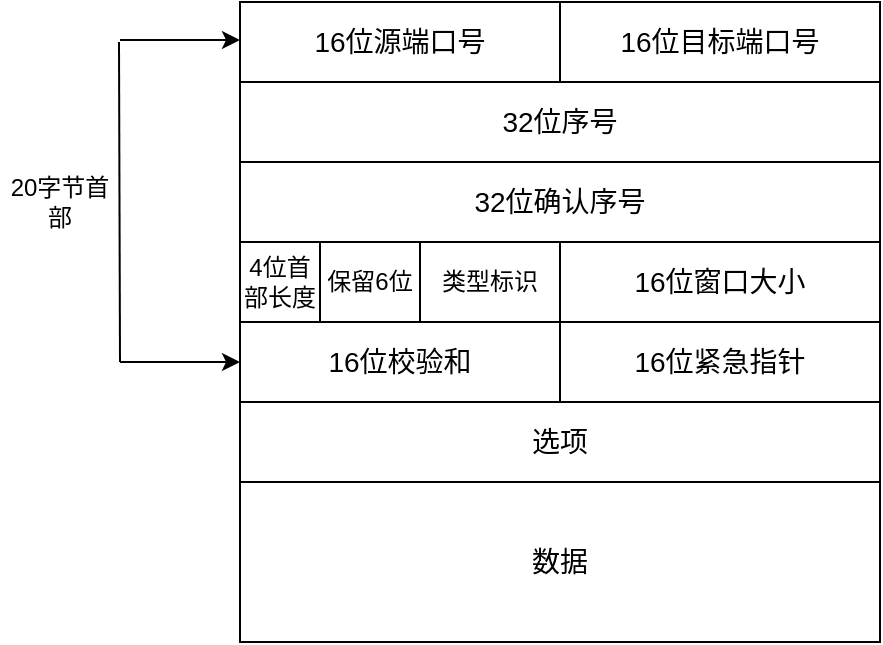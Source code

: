 <mxfile version="10.7.7" type="device"><diagram id="h3GCk3Bs6njCwdqufraQ" name="第 1 页"><mxGraphModel dx="998" dy="596" grid="1" gridSize="10" guides="1" tooltips="1" connect="1" arrows="1" fold="1" page="1" pageScale="1" pageWidth="827" pageHeight="1169" math="0" shadow="0"><root><mxCell id="0"/><mxCell id="1" parent="0"/><mxCell id="u2_HiAxPKbE-b19ZBHH1-1" value="&lt;font style=&quot;font-size: 14px&quot;&gt;16位源端口号&lt;/font&gt;" style="rounded=0;whiteSpace=wrap;html=1;" vertex="1" parent="1"><mxGeometry x="120" y="160" width="160" height="40" as="geometry"/></mxCell><mxCell id="u2_HiAxPKbE-b19ZBHH1-2" value="&lt;font style=&quot;font-size: 14px&quot;&gt;16位目标端口号&lt;/font&gt;" style="rounded=0;whiteSpace=wrap;html=1;" vertex="1" parent="1"><mxGeometry x="280" y="160" width="160" height="40" as="geometry"/></mxCell><mxCell id="u2_HiAxPKbE-b19ZBHH1-3" value="&lt;font style=&quot;font-size: 14px&quot;&gt;32位序号&lt;/font&gt;" style="rounded=0;whiteSpace=wrap;html=1;" vertex="1" parent="1"><mxGeometry x="120" y="200" width="320" height="40" as="geometry"/></mxCell><mxCell id="u2_HiAxPKbE-b19ZBHH1-4" value="&lt;font style=&quot;font-size: 14px&quot;&gt;32位确认序号&lt;/font&gt;" style="rounded=0;whiteSpace=wrap;html=1;" vertex="1" parent="1"><mxGeometry x="120" y="240" width="320" height="40" as="geometry"/></mxCell><mxCell id="u2_HiAxPKbE-b19ZBHH1-5" value="&lt;font style=&quot;font-size: 14px&quot;&gt;16位窗口大小&lt;/font&gt;" style="rounded=0;whiteSpace=wrap;html=1;" vertex="1" parent="1"><mxGeometry x="280" y="280" width="160" height="40" as="geometry"/></mxCell><mxCell id="u2_HiAxPKbE-b19ZBHH1-6" value="&lt;font style=&quot;font-size: 14px&quot;&gt;16位紧急指针&lt;/font&gt;" style="rounded=0;whiteSpace=wrap;html=1;" vertex="1" parent="1"><mxGeometry x="280" y="320" width="160" height="40" as="geometry"/></mxCell><mxCell id="u2_HiAxPKbE-b19ZBHH1-7" value="&lt;font style=&quot;font-size: 14px&quot;&gt;16位校验和&lt;/font&gt;" style="rounded=0;whiteSpace=wrap;html=1;" vertex="1" parent="1"><mxGeometry x="120" y="320" width="160" height="40" as="geometry"/></mxCell><mxCell id="u2_HiAxPKbE-b19ZBHH1-8" value="&lt;font style=&quot;font-size: 12px&quot;&gt;4位首部长度&lt;/font&gt;" style="rounded=0;whiteSpace=wrap;html=1;" vertex="1" parent="1"><mxGeometry x="120" y="280" width="40" height="40" as="geometry"/></mxCell><mxCell id="u2_HiAxPKbE-b19ZBHH1-18" value="20字节首部" style="text;html=1;strokeColor=none;fillColor=none;align=center;verticalAlign=middle;whiteSpace=wrap;rounded=0;" vertex="1" parent="1"><mxGeometry y="160" width="60" height="200" as="geometry"/></mxCell><mxCell id="u2_HiAxPKbE-b19ZBHH1-21" value="" style="edgeStyle=orthogonalEdgeStyle;rounded=0;orthogonalLoop=1;jettySize=auto;html=1;" edge="1" parent="1"><mxGeometry relative="1" as="geometry"><mxPoint x="60" y="340" as="sourcePoint"/><mxPoint x="120" y="340" as="targetPoint"/></mxGeometry></mxCell><mxCell id="u2_HiAxPKbE-b19ZBHH1-22" style="edgeStyle=orthogonalEdgeStyle;rounded=0;orthogonalLoop=1;jettySize=auto;html=1;entryX=0;entryY=0.5;entryDx=0;entryDy=0;" edge="1" parent="1"><mxGeometry relative="1" as="geometry"><mxPoint x="60" y="179" as="sourcePoint"/><mxPoint x="120" y="179" as="targetPoint"/></mxGeometry></mxCell><mxCell id="u2_HiAxPKbE-b19ZBHH1-23" value="" style="endArrow=none;html=1;" edge="1" parent="1"><mxGeometry width="50" height="50" relative="1" as="geometry"><mxPoint x="60" y="340" as="sourcePoint"/><mxPoint x="59.5" y="180" as="targetPoint"/></mxGeometry></mxCell><mxCell id="u2_HiAxPKbE-b19ZBHH1-30" value="保留6位" style="rounded=0;whiteSpace=wrap;html=1;" vertex="1" parent="1"><mxGeometry x="160" y="280" width="50" height="40" as="geometry"/></mxCell><mxCell id="u2_HiAxPKbE-b19ZBHH1-31" value="类型标识" style="rounded=0;whiteSpace=wrap;html=1;" vertex="1" parent="1"><mxGeometry x="210" y="280" width="70" height="40" as="geometry"/></mxCell><mxCell id="u2_HiAxPKbE-b19ZBHH1-34" value="&lt;font style=&quot;font-size: 14px&quot;&gt;选项&lt;/font&gt;" style="rounded=0;whiteSpace=wrap;html=1;" vertex="1" parent="1"><mxGeometry x="120" y="360" width="320" height="40" as="geometry"/></mxCell><mxCell id="u2_HiAxPKbE-b19ZBHH1-35" value="&lt;span style=&quot;font-size: 14px&quot;&gt;数据&lt;/span&gt;" style="rounded=0;whiteSpace=wrap;html=1;" vertex="1" parent="1"><mxGeometry x="120" y="400" width="320" height="80" as="geometry"/></mxCell></root></mxGraphModel></diagram></mxfile>